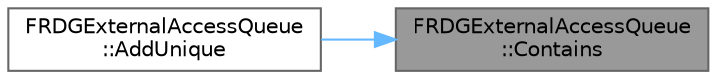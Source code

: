 digraph "FRDGExternalAccessQueue::Contains"
{
 // INTERACTIVE_SVG=YES
 // LATEX_PDF_SIZE
  bgcolor="transparent";
  edge [fontname=Helvetica,fontsize=10,labelfontname=Helvetica,labelfontsize=10];
  node [fontname=Helvetica,fontsize=10,shape=box,height=0.2,width=0.4];
  rankdir="RL";
  Node1 [id="Node000001",label="FRDGExternalAccessQueue\l::Contains",height=0.2,width=0.4,color="gray40", fillcolor="grey60", style="filled", fontcolor="black",tooltip=" "];
  Node1 -> Node2 [id="edge1_Node000001_Node000002",dir="back",color="steelblue1",style="solid",tooltip=" "];
  Node2 [id="Node000002",label="FRDGExternalAccessQueue\l::AddUnique",height=0.2,width=0.4,color="grey40", fillcolor="white", style="filled",URL="$d8/d39/classFRDGExternalAccessQueue.html#a925d803bf43738acbd8b48d4af35f805",tooltip=" "];
}
